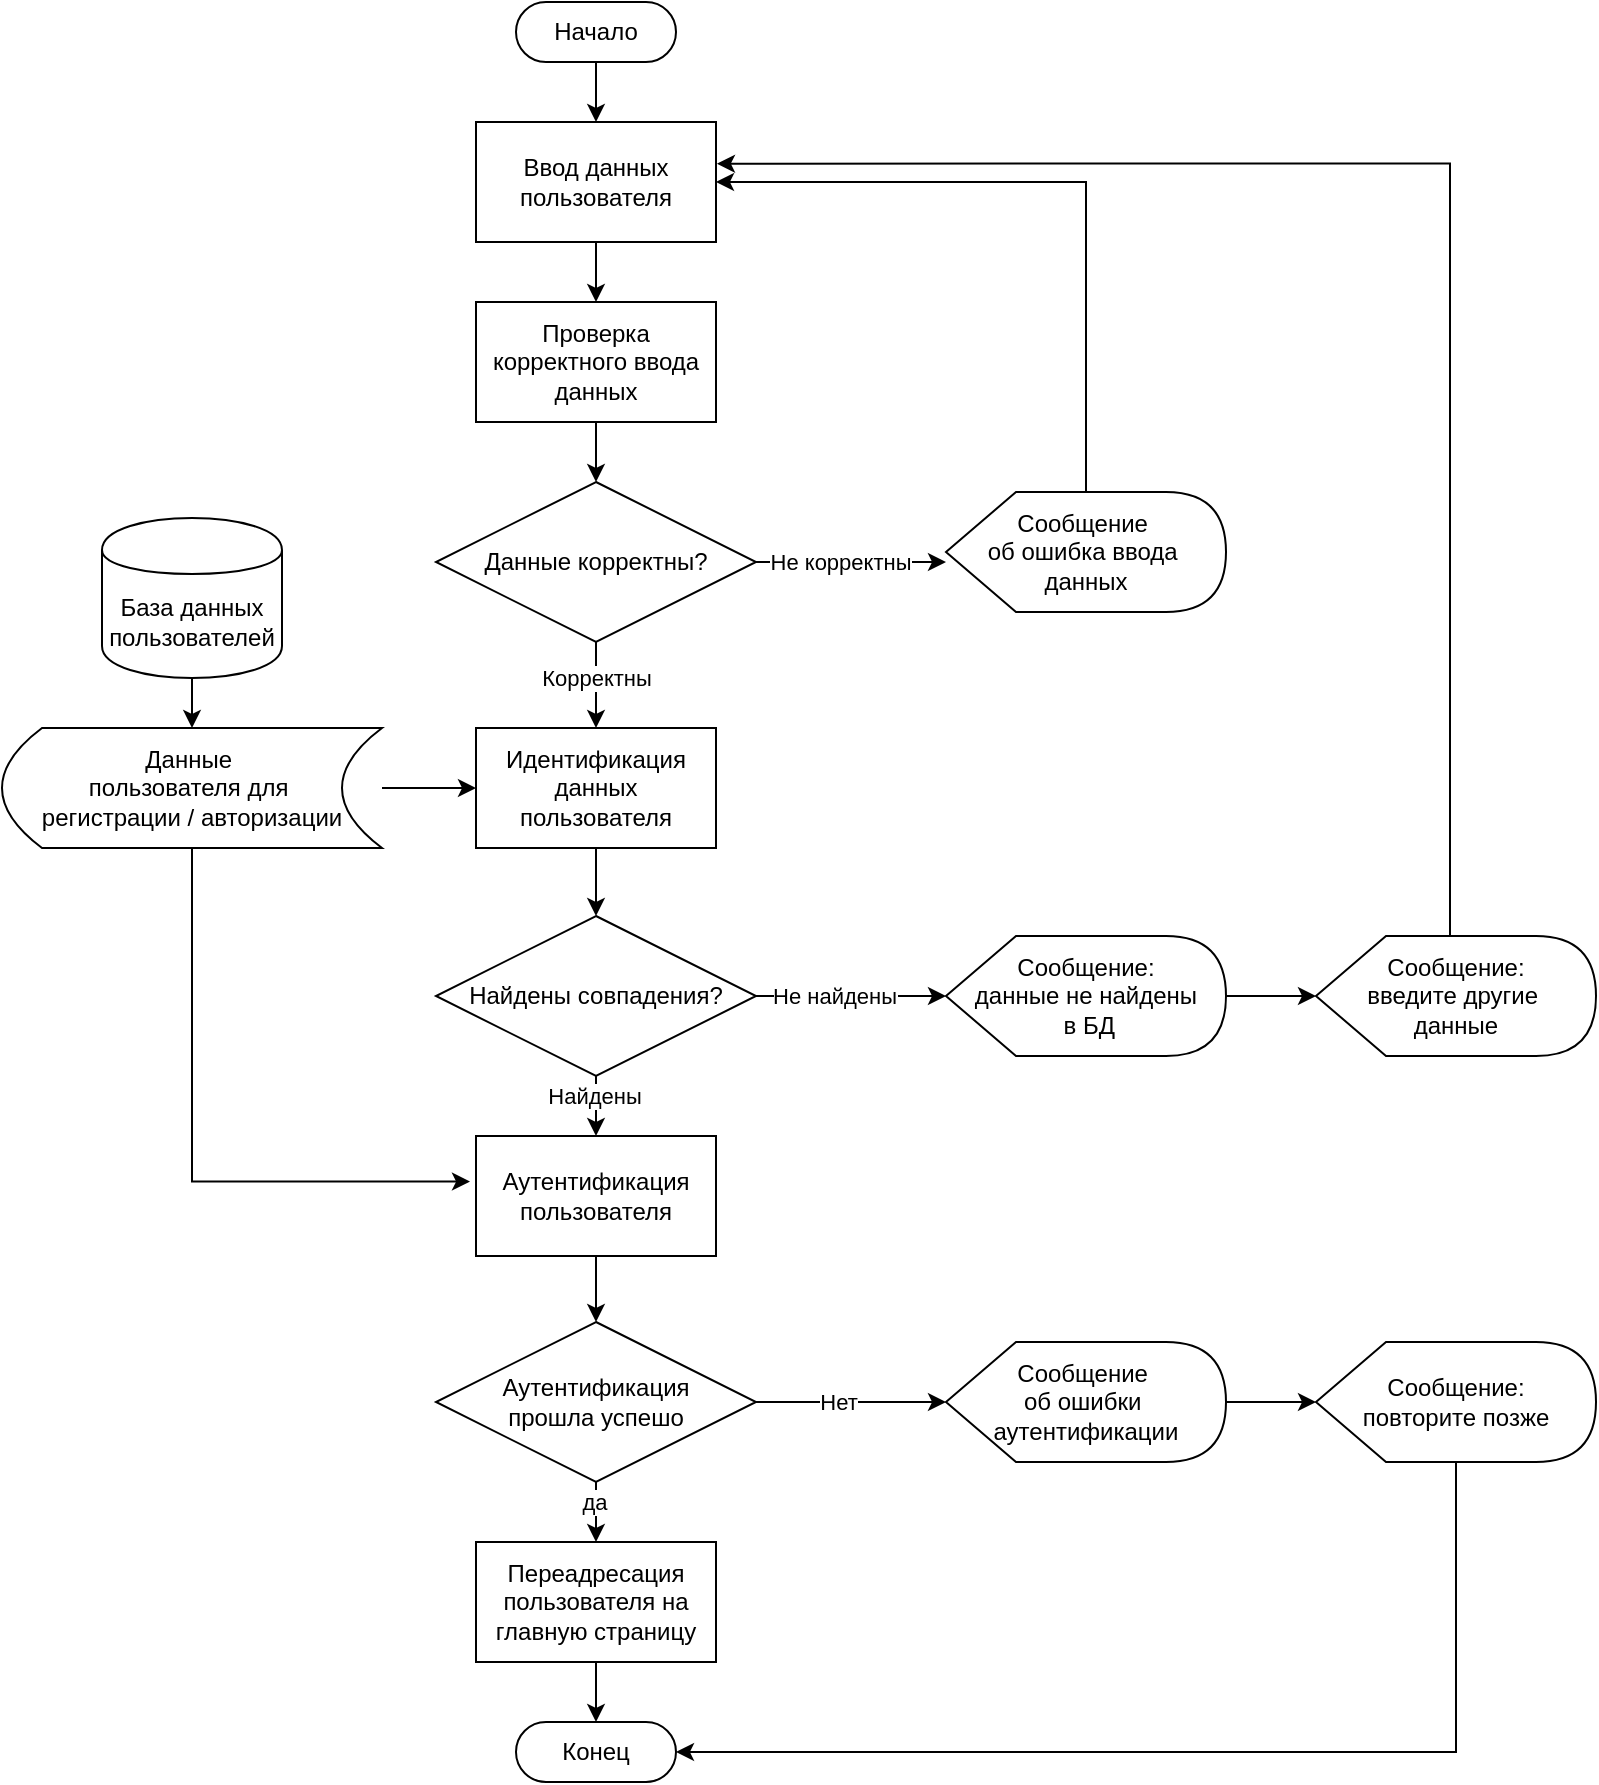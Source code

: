 <mxfile version="24.8.2">
  <diagram name="Страница — 1" id="sft6tpo7OoXAAiwgexQT">
    <mxGraphModel dx="1674" dy="774" grid="0" gridSize="10" guides="1" tooltips="1" connect="1" arrows="1" fold="1" page="1" pageScale="1" pageWidth="827" pageHeight="1169" math="0" shadow="0">
      <root>
        <mxCell id="0" />
        <mxCell id="1" parent="0" />
        <mxCell id="tlXy4rJ4yV1AO4izB7kP-3" style="edgeStyle=orthogonalEdgeStyle;rounded=0;orthogonalLoop=1;jettySize=auto;html=1;" edge="1" parent="1" source="tlXy4rJ4yV1AO4izB7kP-1" target="tlXy4rJ4yV1AO4izB7kP-2">
          <mxGeometry relative="1" as="geometry" />
        </mxCell>
        <mxCell id="tlXy4rJ4yV1AO4izB7kP-1" value="Начало" style="html=1;dashed=0;whiteSpace=wrap;shape=mxgraph.dfd.start" vertex="1" parent="1">
          <mxGeometry x="360" y="50" width="80" height="30" as="geometry" />
        </mxCell>
        <mxCell id="tlXy4rJ4yV1AO4izB7kP-17" style="edgeStyle=orthogonalEdgeStyle;rounded=0;orthogonalLoop=1;jettySize=auto;html=1;" edge="1" parent="1" source="tlXy4rJ4yV1AO4izB7kP-2" target="tlXy4rJ4yV1AO4izB7kP-6">
          <mxGeometry relative="1" as="geometry">
            <mxPoint x="400.0" y="200" as="targetPoint" />
          </mxGeometry>
        </mxCell>
        <mxCell id="tlXy4rJ4yV1AO4izB7kP-2" value="&lt;div&gt;Ввод данных&lt;/div&gt;&lt;div&gt;пользователя&lt;br&gt;&lt;/div&gt;" style="rounded=0;whiteSpace=wrap;html=1;" vertex="1" parent="1">
          <mxGeometry x="340" y="110" width="120" height="60" as="geometry" />
        </mxCell>
        <mxCell id="tlXy4rJ4yV1AO4izB7kP-8" style="edgeStyle=orthogonalEdgeStyle;rounded=0;orthogonalLoop=1;jettySize=auto;html=1;" edge="1" parent="1" source="tlXy4rJ4yV1AO4izB7kP-6">
          <mxGeometry relative="1" as="geometry">
            <mxPoint x="400" y="290" as="targetPoint" />
          </mxGeometry>
        </mxCell>
        <mxCell id="tlXy4rJ4yV1AO4izB7kP-6" value="Проверка корректного ввода данных" style="rounded=0;whiteSpace=wrap;html=1;" vertex="1" parent="1">
          <mxGeometry x="340" y="200" width="120" height="60" as="geometry" />
        </mxCell>
        <mxCell id="tlXy4rJ4yV1AO4izB7kP-10" style="edgeStyle=orthogonalEdgeStyle;rounded=0;orthogonalLoop=1;jettySize=auto;html=1;" edge="1" parent="1" source="tlXy4rJ4yV1AO4izB7kP-9" target="tlXy4rJ4yV1AO4izB7kP-11">
          <mxGeometry relative="1" as="geometry">
            <mxPoint x="580" y="280" as="targetPoint" />
            <Array as="points">
              <mxPoint x="580" y="330" />
            </Array>
          </mxGeometry>
        </mxCell>
        <mxCell id="tlXy4rJ4yV1AO4izB7kP-14" value="Не корректны" style="edgeLabel;html=1;align=center;verticalAlign=middle;resizable=0;points=[];" vertex="1" connectable="0" parent="tlXy4rJ4yV1AO4izB7kP-10">
          <mxGeometry x="-0.316" relative="1" as="geometry">
            <mxPoint x="9" as="offset" />
          </mxGeometry>
        </mxCell>
        <mxCell id="tlXy4rJ4yV1AO4izB7kP-13" style="edgeStyle=orthogonalEdgeStyle;rounded=0;orthogonalLoop=1;jettySize=auto;html=1;" edge="1" parent="1" source="tlXy4rJ4yV1AO4izB7kP-9" target="tlXy4rJ4yV1AO4izB7kP-37">
          <mxGeometry relative="1" as="geometry">
            <mxPoint x="399.75" y="610" as="targetPoint" />
            <mxPoint x="399.75" y="580" as="sourcePoint" />
          </mxGeometry>
        </mxCell>
        <mxCell id="tlXy4rJ4yV1AO4izB7kP-15" value="Корректны" style="edgeLabel;html=1;align=center;verticalAlign=middle;resizable=0;points=[];" vertex="1" connectable="0" parent="tlXy4rJ4yV1AO4izB7kP-13">
          <mxGeometry x="-0.155" relative="1" as="geometry">
            <mxPoint as="offset" />
          </mxGeometry>
        </mxCell>
        <mxCell id="tlXy4rJ4yV1AO4izB7kP-9" value="Данные корректны?" style="rhombus;whiteSpace=wrap;html=1;" vertex="1" parent="1">
          <mxGeometry x="320" y="290" width="160" height="80" as="geometry" />
        </mxCell>
        <mxCell id="tlXy4rJ4yV1AO4izB7kP-32" style="edgeStyle=orthogonalEdgeStyle;rounded=0;orthogonalLoop=1;jettySize=auto;html=1;entryX=1;entryY=0.5;entryDx=0;entryDy=0;" edge="1" parent="1" source="tlXy4rJ4yV1AO4izB7kP-11" target="tlXy4rJ4yV1AO4izB7kP-2">
          <mxGeometry relative="1" as="geometry">
            <Array as="points">
              <mxPoint x="645" y="140" />
            </Array>
          </mxGeometry>
        </mxCell>
        <mxCell id="tlXy4rJ4yV1AO4izB7kP-11" value="&lt;div&gt;Сообщение&amp;nbsp;&lt;/div&gt;&lt;div&gt;об ошибка ввода&amp;nbsp;&lt;/div&gt;&lt;div&gt;данных&lt;/div&gt;" style="shape=display;whiteSpace=wrap;html=1;" vertex="1" parent="1">
          <mxGeometry x="575" y="295" width="140" height="60" as="geometry" />
        </mxCell>
        <mxCell id="tlXy4rJ4yV1AO4izB7kP-101" value="" style="edgeStyle=orthogonalEdgeStyle;rounded=0;orthogonalLoop=1;jettySize=auto;html=1;" edge="1" parent="1" source="tlXy4rJ4yV1AO4izB7kP-35" target="tlXy4rJ4yV1AO4izB7kP-37">
          <mxGeometry relative="1" as="geometry" />
        </mxCell>
        <mxCell id="tlXy4rJ4yV1AO4izB7kP-35" value="&lt;div&gt;Данные&amp;nbsp;&lt;/div&gt;&lt;div&gt;пользователя для&amp;nbsp;&lt;/div&gt;&lt;div&gt;регистрации / авторизации&lt;br&gt;&lt;/div&gt;" style="shape=dataStorage;whiteSpace=wrap;html=1;fixedSize=1;" vertex="1" parent="1">
          <mxGeometry x="103" y="413" width="190" height="60" as="geometry" />
        </mxCell>
        <mxCell id="tlXy4rJ4yV1AO4izB7kP-45" style="edgeStyle=orthogonalEdgeStyle;rounded=0;orthogonalLoop=1;jettySize=auto;html=1;" edge="1" parent="1" source="tlXy4rJ4yV1AO4izB7kP-37" target="tlXy4rJ4yV1AO4izB7kP-44">
          <mxGeometry relative="1" as="geometry" />
        </mxCell>
        <mxCell id="tlXy4rJ4yV1AO4izB7kP-37" value="&lt;div&gt;Идентификация&lt;/div&gt;&lt;div&gt;данных пользователя&lt;br&gt;&lt;/div&gt;" style="rounded=0;whiteSpace=wrap;html=1;" vertex="1" parent="1">
          <mxGeometry x="340" y="413" width="120" height="60" as="geometry" />
        </mxCell>
        <mxCell id="tlXy4rJ4yV1AO4izB7kP-46" style="edgeStyle=orthogonalEdgeStyle;rounded=0;orthogonalLoop=1;jettySize=auto;html=1;" edge="1" parent="1" source="tlXy4rJ4yV1AO4izB7kP-44" target="tlXy4rJ4yV1AO4izB7kP-47">
          <mxGeometry relative="1" as="geometry">
            <mxPoint x="600" y="740" as="targetPoint" />
          </mxGeometry>
        </mxCell>
        <mxCell id="tlXy4rJ4yV1AO4izB7kP-62" value="Не найдены" style="edgeLabel;html=1;align=center;verticalAlign=middle;resizable=0;points=[];" vertex="1" connectable="0" parent="tlXy4rJ4yV1AO4izB7kP-46">
          <mxGeometry x="-0.504" y="2" relative="1" as="geometry">
            <mxPoint x="15" y="2" as="offset" />
          </mxGeometry>
        </mxCell>
        <mxCell id="tlXy4rJ4yV1AO4izB7kP-63" style="edgeStyle=orthogonalEdgeStyle;rounded=0;orthogonalLoop=1;jettySize=auto;html=1;" edge="1" parent="1" source="tlXy4rJ4yV1AO4izB7kP-44">
          <mxGeometry relative="1" as="geometry">
            <mxPoint x="400" y="617" as="targetPoint" />
          </mxGeometry>
        </mxCell>
        <mxCell id="tlXy4rJ4yV1AO4izB7kP-65" value="Найдены" style="edgeLabel;html=1;align=center;verticalAlign=middle;resizable=0;points=[];" vertex="1" connectable="0" parent="tlXy4rJ4yV1AO4izB7kP-63">
          <mxGeometry x="-0.373" y="-1" relative="1" as="geometry">
            <mxPoint as="offset" />
          </mxGeometry>
        </mxCell>
        <mxCell id="tlXy4rJ4yV1AO4izB7kP-44" value="Найдены совпадения?" style="rhombus;whiteSpace=wrap;html=1;" vertex="1" parent="1">
          <mxGeometry x="320" y="507" width="160" height="80" as="geometry" />
        </mxCell>
        <mxCell id="tlXy4rJ4yV1AO4izB7kP-48" style="edgeStyle=orthogonalEdgeStyle;rounded=0;orthogonalLoop=1;jettySize=auto;html=1;" edge="1" parent="1" source="tlXy4rJ4yV1AO4izB7kP-47" target="tlXy4rJ4yV1AO4izB7kP-50">
          <mxGeometry relative="1" as="geometry">
            <mxPoint x="570" y="570" as="targetPoint" />
          </mxGeometry>
        </mxCell>
        <mxCell id="tlXy4rJ4yV1AO4izB7kP-47" value="&lt;div&gt;Сообщение:&lt;/div&gt;&lt;div&gt;данные не найдены&lt;/div&gt;&lt;div&gt;&amp;nbsp;в БД&lt;br&gt;&lt;/div&gt;" style="shape=display;whiteSpace=wrap;html=1;" vertex="1" parent="1">
          <mxGeometry x="575" y="517" width="140" height="60" as="geometry" />
        </mxCell>
        <mxCell id="tlXy4rJ4yV1AO4izB7kP-50" value="&lt;div&gt;Сообщение:&lt;/div&gt;&lt;div&gt;введите другие&amp;nbsp;&lt;/div&gt;&lt;div&gt;данные&lt;br&gt;&lt;/div&gt;" style="shape=display;whiteSpace=wrap;html=1;" vertex="1" parent="1">
          <mxGeometry x="760" y="517" width="140" height="60" as="geometry" />
        </mxCell>
        <mxCell id="tlXy4rJ4yV1AO4izB7kP-105" value="" style="edgeStyle=orthogonalEdgeStyle;rounded=0;orthogonalLoop=1;jettySize=auto;html=1;" edge="1" parent="1" source="tlXy4rJ4yV1AO4izB7kP-66" target="tlXy4rJ4yV1AO4izB7kP-104">
          <mxGeometry relative="1" as="geometry" />
        </mxCell>
        <mxCell id="tlXy4rJ4yV1AO4izB7kP-66" value="&lt;div&gt;Аутентификация&lt;/div&gt;&lt;div&gt;пользователя&lt;br&gt; &lt;/div&gt;" style="whiteSpace=wrap;html=1;" vertex="1" parent="1">
          <mxGeometry x="340" y="617" width="120" height="60" as="geometry" />
        </mxCell>
        <mxCell id="tlXy4rJ4yV1AO4izB7kP-86" value="Конец" style="html=1;dashed=0;whiteSpace=wrap;shape=mxgraph.dfd.start" vertex="1" parent="1">
          <mxGeometry x="360" y="910" width="80" height="30" as="geometry" />
        </mxCell>
        <mxCell id="tlXy4rJ4yV1AO4izB7kP-100" value="" style="edgeStyle=orthogonalEdgeStyle;rounded=0;orthogonalLoop=1;jettySize=auto;html=1;" edge="1" parent="1" source="tlXy4rJ4yV1AO4izB7kP-97" target="tlXy4rJ4yV1AO4izB7kP-35">
          <mxGeometry relative="1" as="geometry" />
        </mxCell>
        <mxCell id="tlXy4rJ4yV1AO4izB7kP-97" value="&lt;div&gt;База данных&lt;/div&gt;&lt;div&gt;пользователей&lt;br&gt;&lt;/div&gt;" style="shape=cylinder;whiteSpace=wrap;html=1;boundedLbl=1;backgroundOutline=1;" vertex="1" parent="1">
          <mxGeometry x="153" y="308" width="90" height="80" as="geometry" />
        </mxCell>
        <mxCell id="tlXy4rJ4yV1AO4izB7kP-102" style="edgeStyle=orthogonalEdgeStyle;rounded=0;orthogonalLoop=1;jettySize=auto;html=1;entryX=1.004;entryY=0.347;entryDx=0;entryDy=0;entryPerimeter=0;" edge="1" parent="1" source="tlXy4rJ4yV1AO4izB7kP-50" target="tlXy4rJ4yV1AO4izB7kP-2">
          <mxGeometry relative="1" as="geometry">
            <Array as="points">
              <mxPoint x="827" y="131" />
            </Array>
          </mxGeometry>
        </mxCell>
        <mxCell id="tlXy4rJ4yV1AO4izB7kP-107" style="edgeStyle=orthogonalEdgeStyle;rounded=0;orthogonalLoop=1;jettySize=auto;html=1;" edge="1" parent="1" source="tlXy4rJ4yV1AO4izB7kP-104">
          <mxGeometry relative="1" as="geometry">
            <mxPoint x="400" y="820" as="targetPoint" />
          </mxGeometry>
        </mxCell>
        <mxCell id="tlXy4rJ4yV1AO4izB7kP-110" value="да" style="edgeLabel;html=1;align=center;verticalAlign=middle;resizable=0;points=[];" vertex="1" connectable="0" parent="tlXy4rJ4yV1AO4izB7kP-107">
          <mxGeometry x="-0.373" y="-1" relative="1" as="geometry">
            <mxPoint as="offset" />
          </mxGeometry>
        </mxCell>
        <mxCell id="tlXy4rJ4yV1AO4izB7kP-114" value="" style="edgeStyle=orthogonalEdgeStyle;rounded=0;orthogonalLoop=1;jettySize=auto;html=1;" edge="1" parent="1" source="tlXy4rJ4yV1AO4izB7kP-104" target="tlXy4rJ4yV1AO4izB7kP-112">
          <mxGeometry relative="1" as="geometry" />
        </mxCell>
        <mxCell id="tlXy4rJ4yV1AO4izB7kP-115" value="Нет" style="edgeLabel;html=1;align=center;verticalAlign=middle;resizable=0;points=[];" vertex="1" connectable="0" parent="tlXy4rJ4yV1AO4izB7kP-114">
          <mxGeometry x="-0.756" y="-1" relative="1" as="geometry">
            <mxPoint x="29" y="-1" as="offset" />
          </mxGeometry>
        </mxCell>
        <mxCell id="tlXy4rJ4yV1AO4izB7kP-104" value="&lt;div&gt;Аутентификация&lt;/div&gt;&lt;div&gt;прошла успешо&lt;br&gt;&lt;/div&gt;" style="rhombus;whiteSpace=wrap;html=1;" vertex="1" parent="1">
          <mxGeometry x="320" y="710" width="160" height="80" as="geometry" />
        </mxCell>
        <mxCell id="tlXy4rJ4yV1AO4izB7kP-123" value="" style="edgeStyle=orthogonalEdgeStyle;rounded=0;orthogonalLoop=1;jettySize=auto;html=1;" edge="1" parent="1" source="tlXy4rJ4yV1AO4izB7kP-109" target="tlXy4rJ4yV1AO4izB7kP-86">
          <mxGeometry relative="1" as="geometry" />
        </mxCell>
        <mxCell id="tlXy4rJ4yV1AO4izB7kP-109" value="Переадресация пользователя на главную страницу" style="whiteSpace=wrap;html=1;" vertex="1" parent="1">
          <mxGeometry x="340" y="820" width="120" height="60" as="geometry" />
        </mxCell>
        <mxCell id="tlXy4rJ4yV1AO4izB7kP-117" value="" style="edgeStyle=orthogonalEdgeStyle;rounded=0;orthogonalLoop=1;jettySize=auto;html=1;" edge="1" parent="1" source="tlXy4rJ4yV1AO4izB7kP-112" target="tlXy4rJ4yV1AO4izB7kP-116">
          <mxGeometry relative="1" as="geometry" />
        </mxCell>
        <mxCell id="tlXy4rJ4yV1AO4izB7kP-112" value="&lt;div&gt;Сообщение&amp;nbsp;&lt;/div&gt;&lt;div&gt;об ошибки&amp;nbsp;&lt;/div&gt;&lt;div&gt;аутентификации&lt;br&gt;&lt;/div&gt;" style="shape=display;whiteSpace=wrap;html=1;" vertex="1" parent="1">
          <mxGeometry x="575" y="720" width="140" height="60" as="geometry" />
        </mxCell>
        <mxCell id="tlXy4rJ4yV1AO4izB7kP-116" value="&lt;div&gt;Сообщение:&lt;/div&gt;повторите позже" style="shape=display;whiteSpace=wrap;html=1;" vertex="1" parent="1">
          <mxGeometry x="760" y="720" width="140" height="60" as="geometry" />
        </mxCell>
        <mxCell id="tlXy4rJ4yV1AO4izB7kP-118" style="edgeStyle=orthogonalEdgeStyle;rounded=0;orthogonalLoop=1;jettySize=auto;html=1;" edge="1" parent="1" source="tlXy4rJ4yV1AO4izB7kP-116" target="tlXy4rJ4yV1AO4izB7kP-86">
          <mxGeometry relative="1" as="geometry">
            <Array as="points">
              <mxPoint x="830" y="925" />
            </Array>
          </mxGeometry>
        </mxCell>
        <mxCell id="tlXy4rJ4yV1AO4izB7kP-122" style="edgeStyle=orthogonalEdgeStyle;rounded=0;orthogonalLoop=1;jettySize=auto;html=1;entryX=-0.025;entryY=0.38;entryDx=0;entryDy=0;entryPerimeter=0;" edge="1" parent="1" source="tlXy4rJ4yV1AO4izB7kP-35" target="tlXy4rJ4yV1AO4izB7kP-66">
          <mxGeometry relative="1" as="geometry">
            <Array as="points">
              <mxPoint x="198" y="640" />
            </Array>
          </mxGeometry>
        </mxCell>
      </root>
    </mxGraphModel>
  </diagram>
</mxfile>
